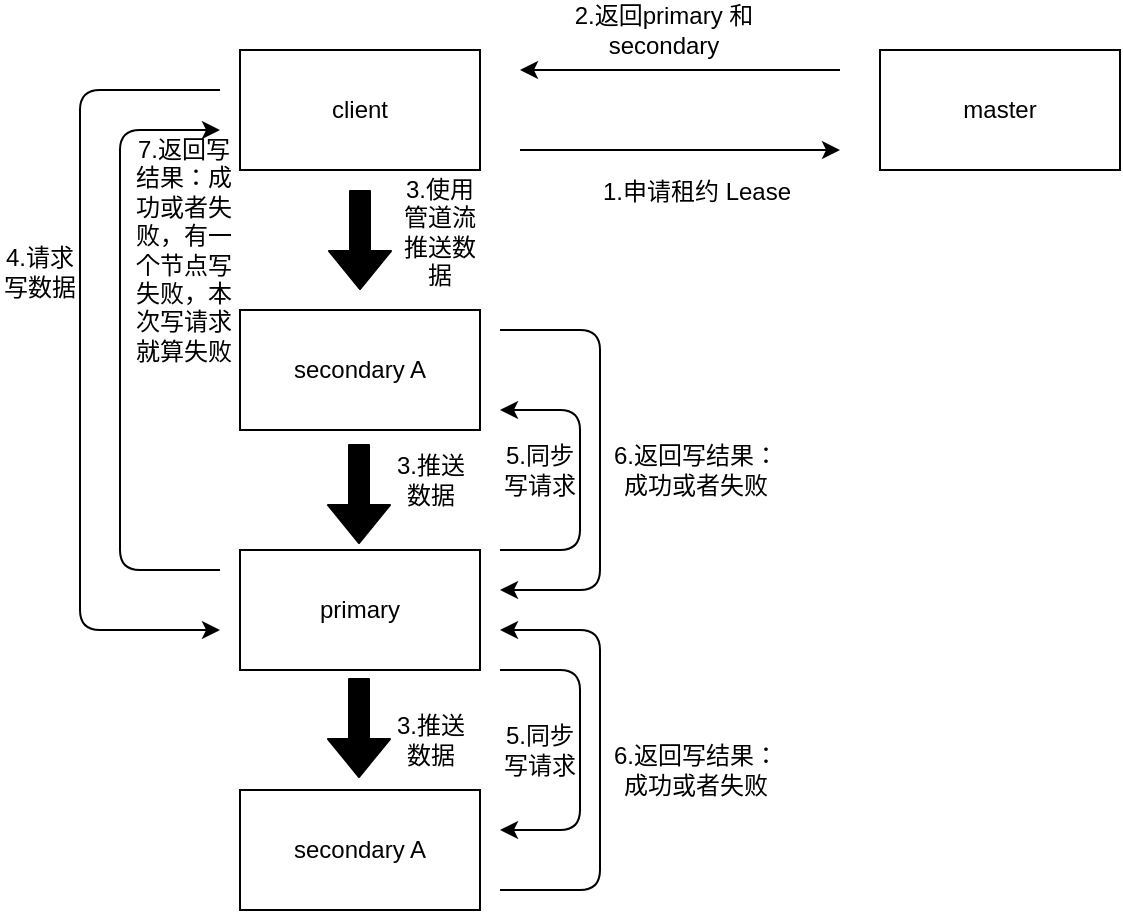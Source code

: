 <mxfile version="13.0.3" type="device"><diagram id="FMqNel3qnuESCI1rxwTS" name="Page-1"><mxGraphModel dx="946" dy="624" grid="1" gridSize="10" guides="1" tooltips="1" connect="1" arrows="1" fold="1" page="1" pageScale="1" pageWidth="827" pageHeight="1169" math="0" shadow="0"><root><mxCell id="0"/><mxCell id="1" parent="0"/><mxCell id="7KuNT7s8fV89iUoTyNkI-1" value="master" style="rounded=0;whiteSpace=wrap;html=1;" vertex="1" parent="1"><mxGeometry x="540" y="70" width="120" height="60" as="geometry"/></mxCell><mxCell id="7KuNT7s8fV89iUoTyNkI-2" value="client" style="rounded=0;whiteSpace=wrap;html=1;" vertex="1" parent="1"><mxGeometry x="220" y="70" width="120" height="60" as="geometry"/></mxCell><mxCell id="7KuNT7s8fV89iUoTyNkI-3" value="secondary A" style="rounded=0;whiteSpace=wrap;html=1;" vertex="1" parent="1"><mxGeometry x="220" y="200" width="120" height="60" as="geometry"/></mxCell><mxCell id="7KuNT7s8fV89iUoTyNkI-4" value="primary" style="rounded=0;whiteSpace=wrap;html=1;" vertex="1" parent="1"><mxGeometry x="220" y="320" width="120" height="60" as="geometry"/></mxCell><mxCell id="7KuNT7s8fV89iUoTyNkI-5" value="secondary A" style="rounded=0;whiteSpace=wrap;html=1;" vertex="1" parent="1"><mxGeometry x="220" y="440" width="120" height="60" as="geometry"/></mxCell><mxCell id="7KuNT7s8fV89iUoTyNkI-6" value="" style="endArrow=classic;html=1;" edge="1" parent="1"><mxGeometry width="50" height="50" relative="1" as="geometry"><mxPoint x="360" y="120" as="sourcePoint"/><mxPoint x="520" y="120" as="targetPoint"/></mxGeometry></mxCell><mxCell id="7KuNT7s8fV89iUoTyNkI-7" value="" style="endArrow=classic;html=1;" edge="1" parent="1"><mxGeometry width="50" height="50" relative="1" as="geometry"><mxPoint x="520" y="80" as="sourcePoint"/><mxPoint x="360" y="80" as="targetPoint"/></mxGeometry></mxCell><mxCell id="7KuNT7s8fV89iUoTyNkI-8" value="" style="shape=flexArrow;endArrow=classic;html=1;fillColor=#000000;" edge="1" parent="1"><mxGeometry width="50" height="50" relative="1" as="geometry"><mxPoint x="280" y="140" as="sourcePoint"/><mxPoint x="280" y="190" as="targetPoint"/></mxGeometry></mxCell><mxCell id="7KuNT7s8fV89iUoTyNkI-9" value="" style="shape=flexArrow;endArrow=classic;html=1;fillColor=#000000;" edge="1" parent="1"><mxGeometry width="50" height="50" relative="1" as="geometry"><mxPoint x="279.5" y="267" as="sourcePoint"/><mxPoint x="279.5" y="317" as="targetPoint"/></mxGeometry></mxCell><mxCell id="7KuNT7s8fV89iUoTyNkI-10" value="" style="shape=flexArrow;endArrow=classic;html=1;fillColor=#000000;" edge="1" parent="1"><mxGeometry width="50" height="50" relative="1" as="geometry"><mxPoint x="279.5" y="384" as="sourcePoint"/><mxPoint x="279.5" y="434" as="targetPoint"/></mxGeometry></mxCell><mxCell id="7KuNT7s8fV89iUoTyNkI-12" value="1.申请租约 Lease" style="text;html=1;align=center;verticalAlign=middle;resizable=0;points=[];autosize=1;" vertex="1" parent="1"><mxGeometry x="393" y="131" width="110" height="20" as="geometry"/></mxCell><mxCell id="7KuNT7s8fV89iUoTyNkI-13" value="2.返回primary 和 secondary" style="text;html=1;strokeColor=none;fillColor=none;align=center;verticalAlign=middle;whiteSpace=wrap;rounded=0;" vertex="1" parent="1"><mxGeometry x="374" y="50" width="116" height="20" as="geometry"/></mxCell><mxCell id="7KuNT7s8fV89iUoTyNkI-14" value="3.使用管道流推送数据" style="text;html=1;strokeColor=none;fillColor=none;align=center;verticalAlign=middle;whiteSpace=wrap;rounded=0;" vertex="1" parent="1"><mxGeometry x="300" y="151" width="40" height="20" as="geometry"/></mxCell><mxCell id="7KuNT7s8fV89iUoTyNkI-15" value="" style="endArrow=classic;html=1;fillColor=#000000;" edge="1" parent="1"><mxGeometry width="50" height="50" relative="1" as="geometry"><mxPoint x="210" y="90" as="sourcePoint"/><mxPoint x="210" y="360" as="targetPoint"/><Array as="points"><mxPoint x="140" y="90"/><mxPoint x="140" y="360"/></Array></mxGeometry></mxCell><mxCell id="7KuNT7s8fV89iUoTyNkI-16" value="4.请求写数据" style="text;html=1;strokeColor=none;fillColor=none;align=center;verticalAlign=middle;whiteSpace=wrap;rounded=0;" vertex="1" parent="1"><mxGeometry x="100" y="171" width="40" height="20" as="geometry"/></mxCell><mxCell id="7KuNT7s8fV89iUoTyNkI-17" value="" style="endArrow=classic;html=1;fillColor=#000000;" edge="1" parent="1"><mxGeometry width="50" height="50" relative="1" as="geometry"><mxPoint x="350" y="380" as="sourcePoint"/><mxPoint x="350" y="460" as="targetPoint"/><Array as="points"><mxPoint x="390" y="380"/><mxPoint x="390" y="460"/></Array></mxGeometry></mxCell><mxCell id="7KuNT7s8fV89iUoTyNkI-18" value="" style="endArrow=classic;html=1;fillColor=#000000;" edge="1" parent="1"><mxGeometry width="50" height="50" relative="1" as="geometry"><mxPoint x="350" y="320" as="sourcePoint"/><mxPoint x="350" y="250" as="targetPoint"/><Array as="points"><mxPoint x="390" y="320"/><mxPoint x="390" y="250"/></Array></mxGeometry></mxCell><mxCell id="7KuNT7s8fV89iUoTyNkI-19" value="5.同步写请求" style="text;html=1;strokeColor=none;fillColor=none;align=center;verticalAlign=middle;whiteSpace=wrap;rounded=0;" vertex="1" parent="1"><mxGeometry x="350" y="410" width="40" height="20" as="geometry"/></mxCell><mxCell id="7KuNT7s8fV89iUoTyNkI-20" value="5.同步写请求" style="text;html=1;strokeColor=none;fillColor=none;align=center;verticalAlign=middle;whiteSpace=wrap;rounded=0;" vertex="1" parent="1"><mxGeometry x="350" y="270" width="40" height="20" as="geometry"/></mxCell><mxCell id="7KuNT7s8fV89iUoTyNkI-21" value="" style="endArrow=classic;html=1;fillColor=#000000;" edge="1" parent="1"><mxGeometry width="50" height="50" relative="1" as="geometry"><mxPoint x="350" y="210" as="sourcePoint"/><mxPoint x="350" y="340" as="targetPoint"/><Array as="points"><mxPoint x="400" y="210"/><mxPoint x="400" y="340"/></Array></mxGeometry></mxCell><mxCell id="7KuNT7s8fV89iUoTyNkI-22" value="" style="endArrow=classic;html=1;fillColor=#000000;" edge="1" parent="1"><mxGeometry width="50" height="50" relative="1" as="geometry"><mxPoint x="350" y="490" as="sourcePoint"/><mxPoint x="350" y="360" as="targetPoint"/><Array as="points"><mxPoint x="400" y="490"/><mxPoint x="400" y="360"/></Array></mxGeometry></mxCell><mxCell id="7KuNT7s8fV89iUoTyNkI-23" value="6.返回写结果：成功或者失败" style="text;html=1;strokeColor=none;fillColor=none;align=center;verticalAlign=middle;whiteSpace=wrap;rounded=0;" vertex="1" parent="1"><mxGeometry x="405" y="270" width="86" height="20" as="geometry"/></mxCell><mxCell id="7KuNT7s8fV89iUoTyNkI-24" value="6.返回写结果：成功或者失败" style="text;html=1;strokeColor=none;fillColor=none;align=center;verticalAlign=middle;whiteSpace=wrap;rounded=0;" vertex="1" parent="1"><mxGeometry x="405" y="420" width="86" height="20" as="geometry"/></mxCell><mxCell id="7KuNT7s8fV89iUoTyNkI-25" value="" style="endArrow=classic;html=1;fillColor=#000000;" edge="1" parent="1"><mxGeometry width="50" height="50" relative="1" as="geometry"><mxPoint x="210" y="330" as="sourcePoint"/><mxPoint x="210" y="110" as="targetPoint"/><Array as="points"><mxPoint x="160" y="330"/><mxPoint x="160" y="110"/></Array></mxGeometry></mxCell><mxCell id="7KuNT7s8fV89iUoTyNkI-26" value="7.返回写结果：成功或者失败，有一个节点写失败，本次写请求就算失败" style="text;html=1;strokeColor=none;fillColor=none;align=center;verticalAlign=middle;whiteSpace=wrap;rounded=0;" vertex="1" parent="1"><mxGeometry x="167" y="160" width="50" height="20" as="geometry"/></mxCell><mxCell id="7KuNT7s8fV89iUoTyNkI-27" value="3.推送&lt;br&gt;数据" style="text;html=1;align=center;verticalAlign=middle;resizable=0;points=[];autosize=1;" vertex="1" parent="1"><mxGeometry x="290" y="270" width="50" height="30" as="geometry"/></mxCell><mxCell id="7KuNT7s8fV89iUoTyNkI-28" value="3.推送&lt;br&gt;数据" style="text;html=1;align=center;verticalAlign=middle;resizable=0;points=[];autosize=1;" vertex="1" parent="1"><mxGeometry x="290" y="400" width="50" height="30" as="geometry"/></mxCell></root></mxGraphModel></diagram></mxfile>